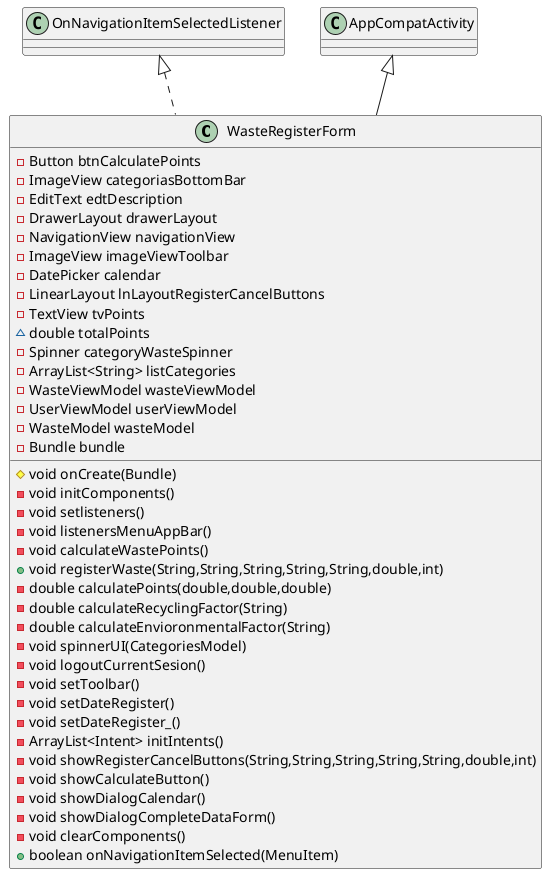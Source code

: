@startuml
class WasteRegisterForm {
- Button btnCalculatePoints
- ImageView categoriasBottomBar
- EditText edtDescription
- DrawerLayout drawerLayout
- NavigationView navigationView
- ImageView imageViewToolbar
- DatePicker calendar
- LinearLayout lnLayoutRegisterCancelButtons
- TextView tvPoints
~ double totalPoints
- Spinner categoryWasteSpinner
- ArrayList<String> listCategories
- WasteViewModel wasteViewModel
- UserViewModel userViewModel
- WasteModel wasteModel
- Bundle bundle
# void onCreate(Bundle)
- void initComponents()
- void setlisteners()
- void listenersMenuAppBar()
- void calculateWastePoints()
+ void registerWaste(String,String,String,String,String,double,int)
- double calculatePoints(double,double,double)
- double calculateRecyclingFactor(String)
- double calculateEnvioronmentalFactor(String)
- void spinnerUI(CategoriesModel)
- void logoutCurrentSesion()
- void setToolbar()
- void setDateRegister()
- void setDateRegister_()
- ArrayList<Intent> initIntents()
- void showRegisterCancelButtons(String,String,String,String,String,double,int)
- void showCalculateButton()
- void showDialogCalendar()
- void showDialogCompleteDataForm()
- void clearComponents()
+ boolean onNavigationItemSelected(MenuItem)
}


OnNavigationItemSelectedListener <|.. WasteRegisterForm
AppCompatActivity <|-- WasteRegisterForm
@enduml